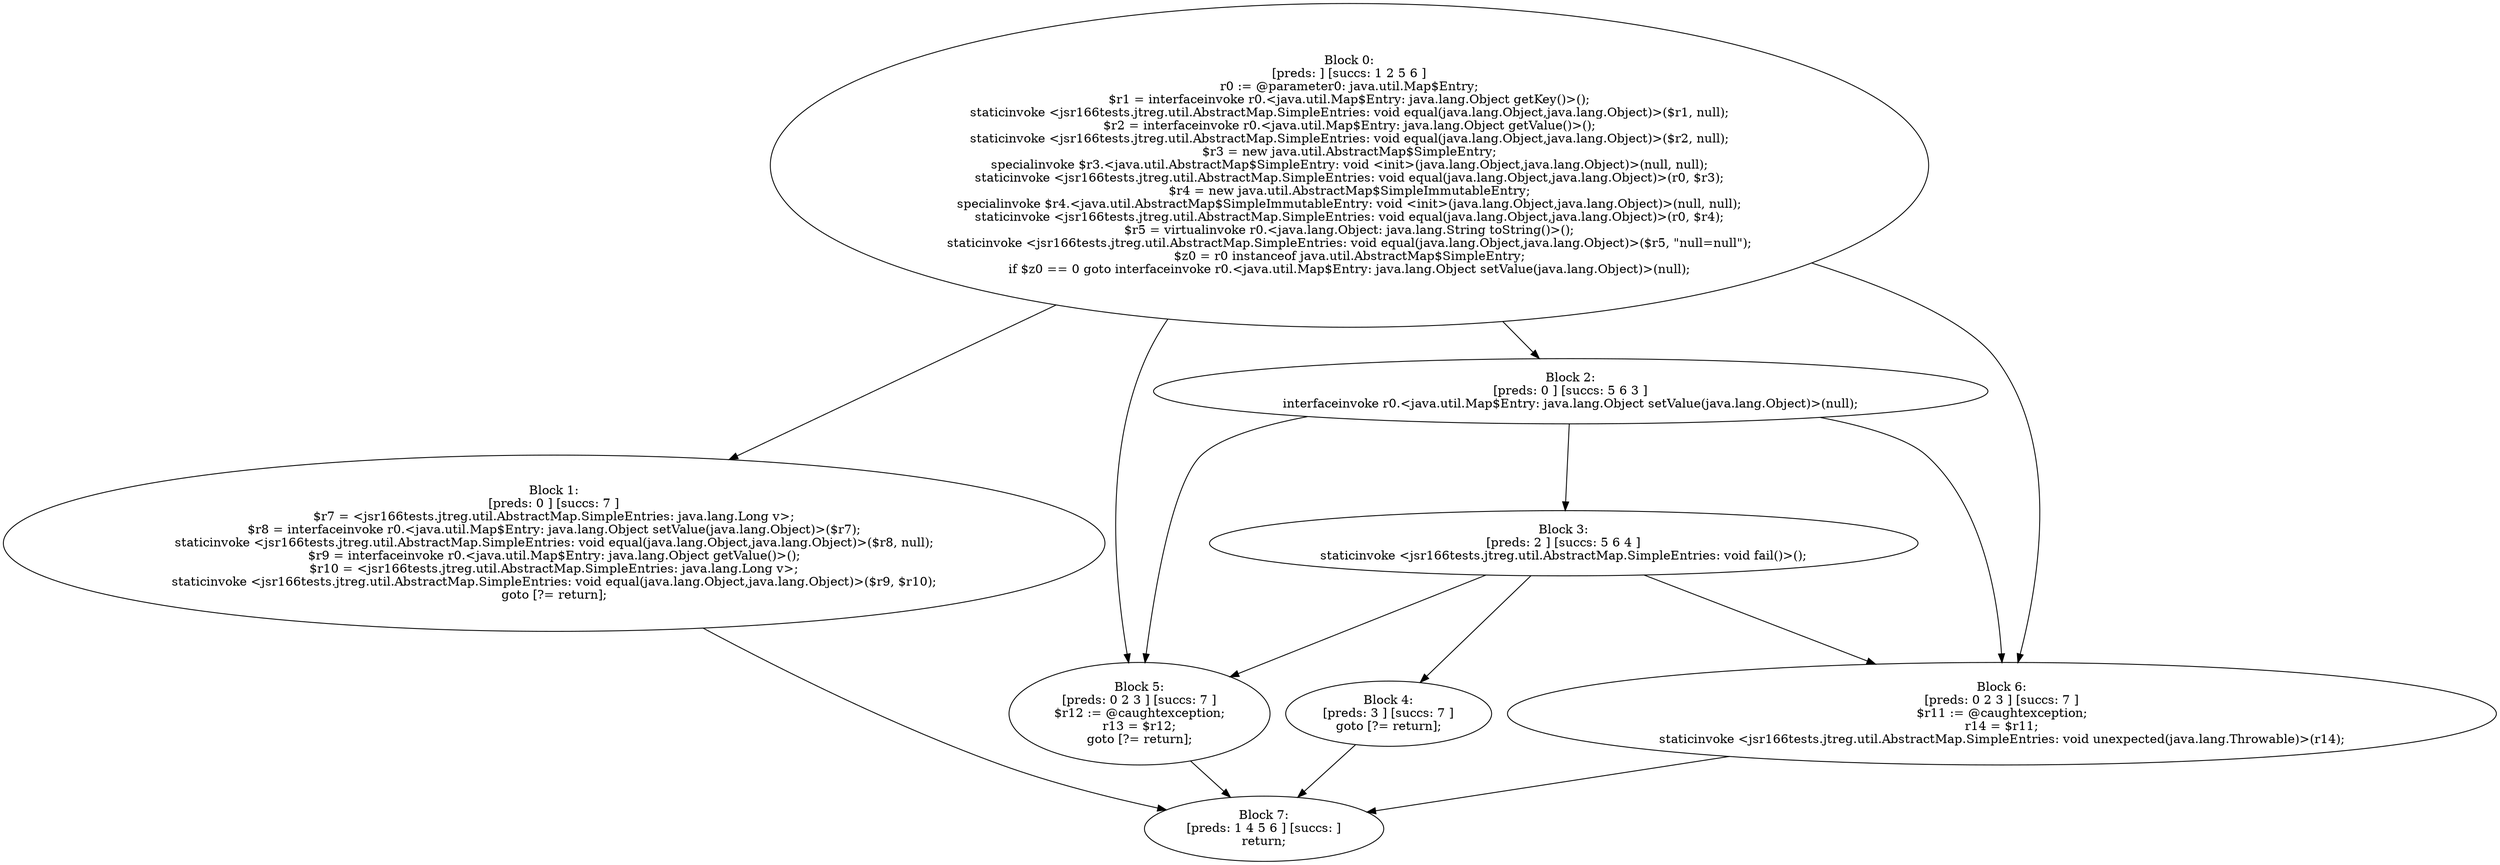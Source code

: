 digraph "unitGraph" {
    "Block 0:
[preds: ] [succs: 1 2 5 6 ]
r0 := @parameter0: java.util.Map$Entry;
$r1 = interfaceinvoke r0.<java.util.Map$Entry: java.lang.Object getKey()>();
staticinvoke <jsr166tests.jtreg.util.AbstractMap.SimpleEntries: void equal(java.lang.Object,java.lang.Object)>($r1, null);
$r2 = interfaceinvoke r0.<java.util.Map$Entry: java.lang.Object getValue()>();
staticinvoke <jsr166tests.jtreg.util.AbstractMap.SimpleEntries: void equal(java.lang.Object,java.lang.Object)>($r2, null);
$r3 = new java.util.AbstractMap$SimpleEntry;
specialinvoke $r3.<java.util.AbstractMap$SimpleEntry: void <init>(java.lang.Object,java.lang.Object)>(null, null);
staticinvoke <jsr166tests.jtreg.util.AbstractMap.SimpleEntries: void equal(java.lang.Object,java.lang.Object)>(r0, $r3);
$r4 = new java.util.AbstractMap$SimpleImmutableEntry;
specialinvoke $r4.<java.util.AbstractMap$SimpleImmutableEntry: void <init>(java.lang.Object,java.lang.Object)>(null, null);
staticinvoke <jsr166tests.jtreg.util.AbstractMap.SimpleEntries: void equal(java.lang.Object,java.lang.Object)>(r0, $r4);
$r5 = virtualinvoke r0.<java.lang.Object: java.lang.String toString()>();
staticinvoke <jsr166tests.jtreg.util.AbstractMap.SimpleEntries: void equal(java.lang.Object,java.lang.Object)>($r5, \"null=null\");
$z0 = r0 instanceof java.util.AbstractMap$SimpleEntry;
if $z0 == 0 goto interfaceinvoke r0.<java.util.Map$Entry: java.lang.Object setValue(java.lang.Object)>(null);
"
    "Block 1:
[preds: 0 ] [succs: 7 ]
$r7 = <jsr166tests.jtreg.util.AbstractMap.SimpleEntries: java.lang.Long v>;
$r8 = interfaceinvoke r0.<java.util.Map$Entry: java.lang.Object setValue(java.lang.Object)>($r7);
staticinvoke <jsr166tests.jtreg.util.AbstractMap.SimpleEntries: void equal(java.lang.Object,java.lang.Object)>($r8, null);
$r9 = interfaceinvoke r0.<java.util.Map$Entry: java.lang.Object getValue()>();
$r10 = <jsr166tests.jtreg.util.AbstractMap.SimpleEntries: java.lang.Long v>;
staticinvoke <jsr166tests.jtreg.util.AbstractMap.SimpleEntries: void equal(java.lang.Object,java.lang.Object)>($r9, $r10);
goto [?= return];
"
    "Block 2:
[preds: 0 ] [succs: 5 6 3 ]
interfaceinvoke r0.<java.util.Map$Entry: java.lang.Object setValue(java.lang.Object)>(null);
"
    "Block 3:
[preds: 2 ] [succs: 5 6 4 ]
staticinvoke <jsr166tests.jtreg.util.AbstractMap.SimpleEntries: void fail()>();
"
    "Block 4:
[preds: 3 ] [succs: 7 ]
goto [?= return];
"
    "Block 5:
[preds: 0 2 3 ] [succs: 7 ]
$r12 := @caughtexception;
r13 = $r12;
goto [?= return];
"
    "Block 6:
[preds: 0 2 3 ] [succs: 7 ]
$r11 := @caughtexception;
r14 = $r11;
staticinvoke <jsr166tests.jtreg.util.AbstractMap.SimpleEntries: void unexpected(java.lang.Throwable)>(r14);
"
    "Block 7:
[preds: 1 4 5 6 ] [succs: ]
return;
"
    "Block 0:
[preds: ] [succs: 1 2 5 6 ]
r0 := @parameter0: java.util.Map$Entry;
$r1 = interfaceinvoke r0.<java.util.Map$Entry: java.lang.Object getKey()>();
staticinvoke <jsr166tests.jtreg.util.AbstractMap.SimpleEntries: void equal(java.lang.Object,java.lang.Object)>($r1, null);
$r2 = interfaceinvoke r0.<java.util.Map$Entry: java.lang.Object getValue()>();
staticinvoke <jsr166tests.jtreg.util.AbstractMap.SimpleEntries: void equal(java.lang.Object,java.lang.Object)>($r2, null);
$r3 = new java.util.AbstractMap$SimpleEntry;
specialinvoke $r3.<java.util.AbstractMap$SimpleEntry: void <init>(java.lang.Object,java.lang.Object)>(null, null);
staticinvoke <jsr166tests.jtreg.util.AbstractMap.SimpleEntries: void equal(java.lang.Object,java.lang.Object)>(r0, $r3);
$r4 = new java.util.AbstractMap$SimpleImmutableEntry;
specialinvoke $r4.<java.util.AbstractMap$SimpleImmutableEntry: void <init>(java.lang.Object,java.lang.Object)>(null, null);
staticinvoke <jsr166tests.jtreg.util.AbstractMap.SimpleEntries: void equal(java.lang.Object,java.lang.Object)>(r0, $r4);
$r5 = virtualinvoke r0.<java.lang.Object: java.lang.String toString()>();
staticinvoke <jsr166tests.jtreg.util.AbstractMap.SimpleEntries: void equal(java.lang.Object,java.lang.Object)>($r5, \"null=null\");
$z0 = r0 instanceof java.util.AbstractMap$SimpleEntry;
if $z0 == 0 goto interfaceinvoke r0.<java.util.Map$Entry: java.lang.Object setValue(java.lang.Object)>(null);
"->"Block 1:
[preds: 0 ] [succs: 7 ]
$r7 = <jsr166tests.jtreg.util.AbstractMap.SimpleEntries: java.lang.Long v>;
$r8 = interfaceinvoke r0.<java.util.Map$Entry: java.lang.Object setValue(java.lang.Object)>($r7);
staticinvoke <jsr166tests.jtreg.util.AbstractMap.SimpleEntries: void equal(java.lang.Object,java.lang.Object)>($r8, null);
$r9 = interfaceinvoke r0.<java.util.Map$Entry: java.lang.Object getValue()>();
$r10 = <jsr166tests.jtreg.util.AbstractMap.SimpleEntries: java.lang.Long v>;
staticinvoke <jsr166tests.jtreg.util.AbstractMap.SimpleEntries: void equal(java.lang.Object,java.lang.Object)>($r9, $r10);
goto [?= return];
";
    "Block 0:
[preds: ] [succs: 1 2 5 6 ]
r0 := @parameter0: java.util.Map$Entry;
$r1 = interfaceinvoke r0.<java.util.Map$Entry: java.lang.Object getKey()>();
staticinvoke <jsr166tests.jtreg.util.AbstractMap.SimpleEntries: void equal(java.lang.Object,java.lang.Object)>($r1, null);
$r2 = interfaceinvoke r0.<java.util.Map$Entry: java.lang.Object getValue()>();
staticinvoke <jsr166tests.jtreg.util.AbstractMap.SimpleEntries: void equal(java.lang.Object,java.lang.Object)>($r2, null);
$r3 = new java.util.AbstractMap$SimpleEntry;
specialinvoke $r3.<java.util.AbstractMap$SimpleEntry: void <init>(java.lang.Object,java.lang.Object)>(null, null);
staticinvoke <jsr166tests.jtreg.util.AbstractMap.SimpleEntries: void equal(java.lang.Object,java.lang.Object)>(r0, $r3);
$r4 = new java.util.AbstractMap$SimpleImmutableEntry;
specialinvoke $r4.<java.util.AbstractMap$SimpleImmutableEntry: void <init>(java.lang.Object,java.lang.Object)>(null, null);
staticinvoke <jsr166tests.jtreg.util.AbstractMap.SimpleEntries: void equal(java.lang.Object,java.lang.Object)>(r0, $r4);
$r5 = virtualinvoke r0.<java.lang.Object: java.lang.String toString()>();
staticinvoke <jsr166tests.jtreg.util.AbstractMap.SimpleEntries: void equal(java.lang.Object,java.lang.Object)>($r5, \"null=null\");
$z0 = r0 instanceof java.util.AbstractMap$SimpleEntry;
if $z0 == 0 goto interfaceinvoke r0.<java.util.Map$Entry: java.lang.Object setValue(java.lang.Object)>(null);
"->"Block 2:
[preds: 0 ] [succs: 5 6 3 ]
interfaceinvoke r0.<java.util.Map$Entry: java.lang.Object setValue(java.lang.Object)>(null);
";
    "Block 0:
[preds: ] [succs: 1 2 5 6 ]
r0 := @parameter0: java.util.Map$Entry;
$r1 = interfaceinvoke r0.<java.util.Map$Entry: java.lang.Object getKey()>();
staticinvoke <jsr166tests.jtreg.util.AbstractMap.SimpleEntries: void equal(java.lang.Object,java.lang.Object)>($r1, null);
$r2 = interfaceinvoke r0.<java.util.Map$Entry: java.lang.Object getValue()>();
staticinvoke <jsr166tests.jtreg.util.AbstractMap.SimpleEntries: void equal(java.lang.Object,java.lang.Object)>($r2, null);
$r3 = new java.util.AbstractMap$SimpleEntry;
specialinvoke $r3.<java.util.AbstractMap$SimpleEntry: void <init>(java.lang.Object,java.lang.Object)>(null, null);
staticinvoke <jsr166tests.jtreg.util.AbstractMap.SimpleEntries: void equal(java.lang.Object,java.lang.Object)>(r0, $r3);
$r4 = new java.util.AbstractMap$SimpleImmutableEntry;
specialinvoke $r4.<java.util.AbstractMap$SimpleImmutableEntry: void <init>(java.lang.Object,java.lang.Object)>(null, null);
staticinvoke <jsr166tests.jtreg.util.AbstractMap.SimpleEntries: void equal(java.lang.Object,java.lang.Object)>(r0, $r4);
$r5 = virtualinvoke r0.<java.lang.Object: java.lang.String toString()>();
staticinvoke <jsr166tests.jtreg.util.AbstractMap.SimpleEntries: void equal(java.lang.Object,java.lang.Object)>($r5, \"null=null\");
$z0 = r0 instanceof java.util.AbstractMap$SimpleEntry;
if $z0 == 0 goto interfaceinvoke r0.<java.util.Map$Entry: java.lang.Object setValue(java.lang.Object)>(null);
"->"Block 5:
[preds: 0 2 3 ] [succs: 7 ]
$r12 := @caughtexception;
r13 = $r12;
goto [?= return];
";
    "Block 0:
[preds: ] [succs: 1 2 5 6 ]
r0 := @parameter0: java.util.Map$Entry;
$r1 = interfaceinvoke r0.<java.util.Map$Entry: java.lang.Object getKey()>();
staticinvoke <jsr166tests.jtreg.util.AbstractMap.SimpleEntries: void equal(java.lang.Object,java.lang.Object)>($r1, null);
$r2 = interfaceinvoke r0.<java.util.Map$Entry: java.lang.Object getValue()>();
staticinvoke <jsr166tests.jtreg.util.AbstractMap.SimpleEntries: void equal(java.lang.Object,java.lang.Object)>($r2, null);
$r3 = new java.util.AbstractMap$SimpleEntry;
specialinvoke $r3.<java.util.AbstractMap$SimpleEntry: void <init>(java.lang.Object,java.lang.Object)>(null, null);
staticinvoke <jsr166tests.jtreg.util.AbstractMap.SimpleEntries: void equal(java.lang.Object,java.lang.Object)>(r0, $r3);
$r4 = new java.util.AbstractMap$SimpleImmutableEntry;
specialinvoke $r4.<java.util.AbstractMap$SimpleImmutableEntry: void <init>(java.lang.Object,java.lang.Object)>(null, null);
staticinvoke <jsr166tests.jtreg.util.AbstractMap.SimpleEntries: void equal(java.lang.Object,java.lang.Object)>(r0, $r4);
$r5 = virtualinvoke r0.<java.lang.Object: java.lang.String toString()>();
staticinvoke <jsr166tests.jtreg.util.AbstractMap.SimpleEntries: void equal(java.lang.Object,java.lang.Object)>($r5, \"null=null\");
$z0 = r0 instanceof java.util.AbstractMap$SimpleEntry;
if $z0 == 0 goto interfaceinvoke r0.<java.util.Map$Entry: java.lang.Object setValue(java.lang.Object)>(null);
"->"Block 6:
[preds: 0 2 3 ] [succs: 7 ]
$r11 := @caughtexception;
r14 = $r11;
staticinvoke <jsr166tests.jtreg.util.AbstractMap.SimpleEntries: void unexpected(java.lang.Throwable)>(r14);
";
    "Block 1:
[preds: 0 ] [succs: 7 ]
$r7 = <jsr166tests.jtreg.util.AbstractMap.SimpleEntries: java.lang.Long v>;
$r8 = interfaceinvoke r0.<java.util.Map$Entry: java.lang.Object setValue(java.lang.Object)>($r7);
staticinvoke <jsr166tests.jtreg.util.AbstractMap.SimpleEntries: void equal(java.lang.Object,java.lang.Object)>($r8, null);
$r9 = interfaceinvoke r0.<java.util.Map$Entry: java.lang.Object getValue()>();
$r10 = <jsr166tests.jtreg.util.AbstractMap.SimpleEntries: java.lang.Long v>;
staticinvoke <jsr166tests.jtreg.util.AbstractMap.SimpleEntries: void equal(java.lang.Object,java.lang.Object)>($r9, $r10);
goto [?= return];
"->"Block 7:
[preds: 1 4 5 6 ] [succs: ]
return;
";
    "Block 2:
[preds: 0 ] [succs: 5 6 3 ]
interfaceinvoke r0.<java.util.Map$Entry: java.lang.Object setValue(java.lang.Object)>(null);
"->"Block 5:
[preds: 0 2 3 ] [succs: 7 ]
$r12 := @caughtexception;
r13 = $r12;
goto [?= return];
";
    "Block 2:
[preds: 0 ] [succs: 5 6 3 ]
interfaceinvoke r0.<java.util.Map$Entry: java.lang.Object setValue(java.lang.Object)>(null);
"->"Block 6:
[preds: 0 2 3 ] [succs: 7 ]
$r11 := @caughtexception;
r14 = $r11;
staticinvoke <jsr166tests.jtreg.util.AbstractMap.SimpleEntries: void unexpected(java.lang.Throwable)>(r14);
";
    "Block 2:
[preds: 0 ] [succs: 5 6 3 ]
interfaceinvoke r0.<java.util.Map$Entry: java.lang.Object setValue(java.lang.Object)>(null);
"->"Block 3:
[preds: 2 ] [succs: 5 6 4 ]
staticinvoke <jsr166tests.jtreg.util.AbstractMap.SimpleEntries: void fail()>();
";
    "Block 3:
[preds: 2 ] [succs: 5 6 4 ]
staticinvoke <jsr166tests.jtreg.util.AbstractMap.SimpleEntries: void fail()>();
"->"Block 5:
[preds: 0 2 3 ] [succs: 7 ]
$r12 := @caughtexception;
r13 = $r12;
goto [?= return];
";
    "Block 3:
[preds: 2 ] [succs: 5 6 4 ]
staticinvoke <jsr166tests.jtreg.util.AbstractMap.SimpleEntries: void fail()>();
"->"Block 6:
[preds: 0 2 3 ] [succs: 7 ]
$r11 := @caughtexception;
r14 = $r11;
staticinvoke <jsr166tests.jtreg.util.AbstractMap.SimpleEntries: void unexpected(java.lang.Throwable)>(r14);
";
    "Block 3:
[preds: 2 ] [succs: 5 6 4 ]
staticinvoke <jsr166tests.jtreg.util.AbstractMap.SimpleEntries: void fail()>();
"->"Block 4:
[preds: 3 ] [succs: 7 ]
goto [?= return];
";
    "Block 4:
[preds: 3 ] [succs: 7 ]
goto [?= return];
"->"Block 7:
[preds: 1 4 5 6 ] [succs: ]
return;
";
    "Block 5:
[preds: 0 2 3 ] [succs: 7 ]
$r12 := @caughtexception;
r13 = $r12;
goto [?= return];
"->"Block 7:
[preds: 1 4 5 6 ] [succs: ]
return;
";
    "Block 6:
[preds: 0 2 3 ] [succs: 7 ]
$r11 := @caughtexception;
r14 = $r11;
staticinvoke <jsr166tests.jtreg.util.AbstractMap.SimpleEntries: void unexpected(java.lang.Throwable)>(r14);
"->"Block 7:
[preds: 1 4 5 6 ] [succs: ]
return;
";
}
